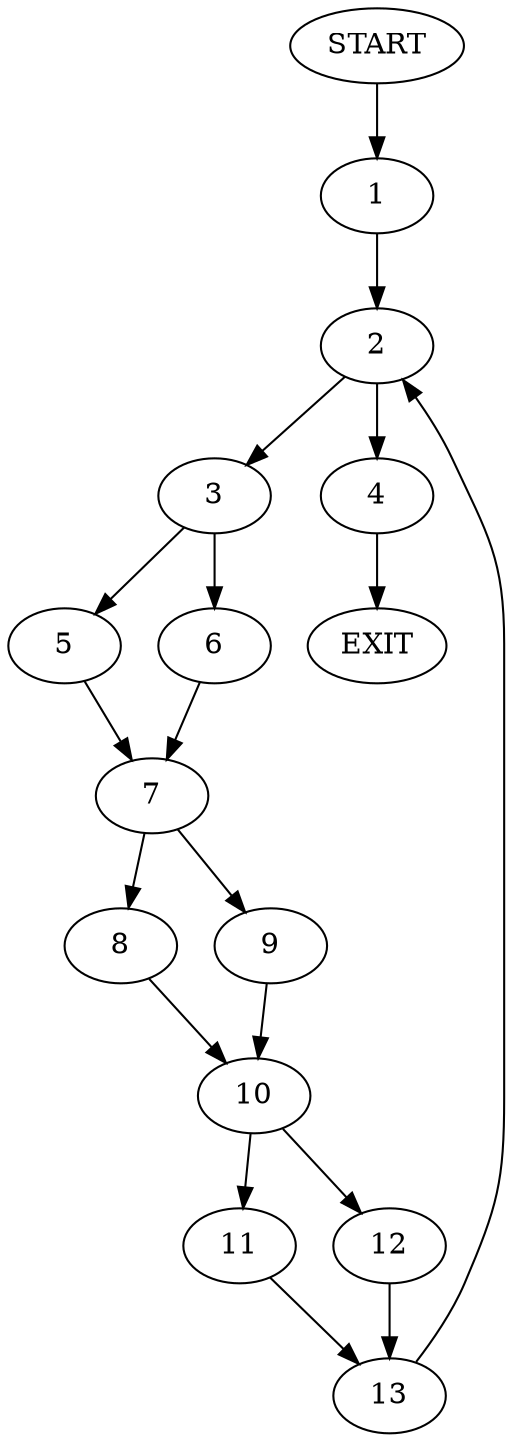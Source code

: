digraph {
0 [label="START"]
14 [label="EXIT"]
0 -> 1
1 -> 2
2 -> 3
2 -> 4
4 -> 14
3 -> 5
3 -> 6
5 -> 7
6 -> 7
7 -> 8
7 -> 9
9 -> 10
8 -> 10
10 -> 11
10 -> 12
11 -> 13
12 -> 13
13 -> 2
}
